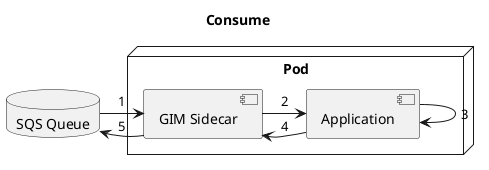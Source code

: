 @startuml consume
title Consume
database "SQS Queue" as SQS
node "Pod" {
  [GIM Sidecar] -right-> [Application]: 2
  [Application] -> [Application]: 3
  [Application] -left-> [GIM Sidecar]: 4
}

SQS -right-> [GIM Sidecar]: 1
[GIM Sidecar] -left-> SQS: 5

@enduml